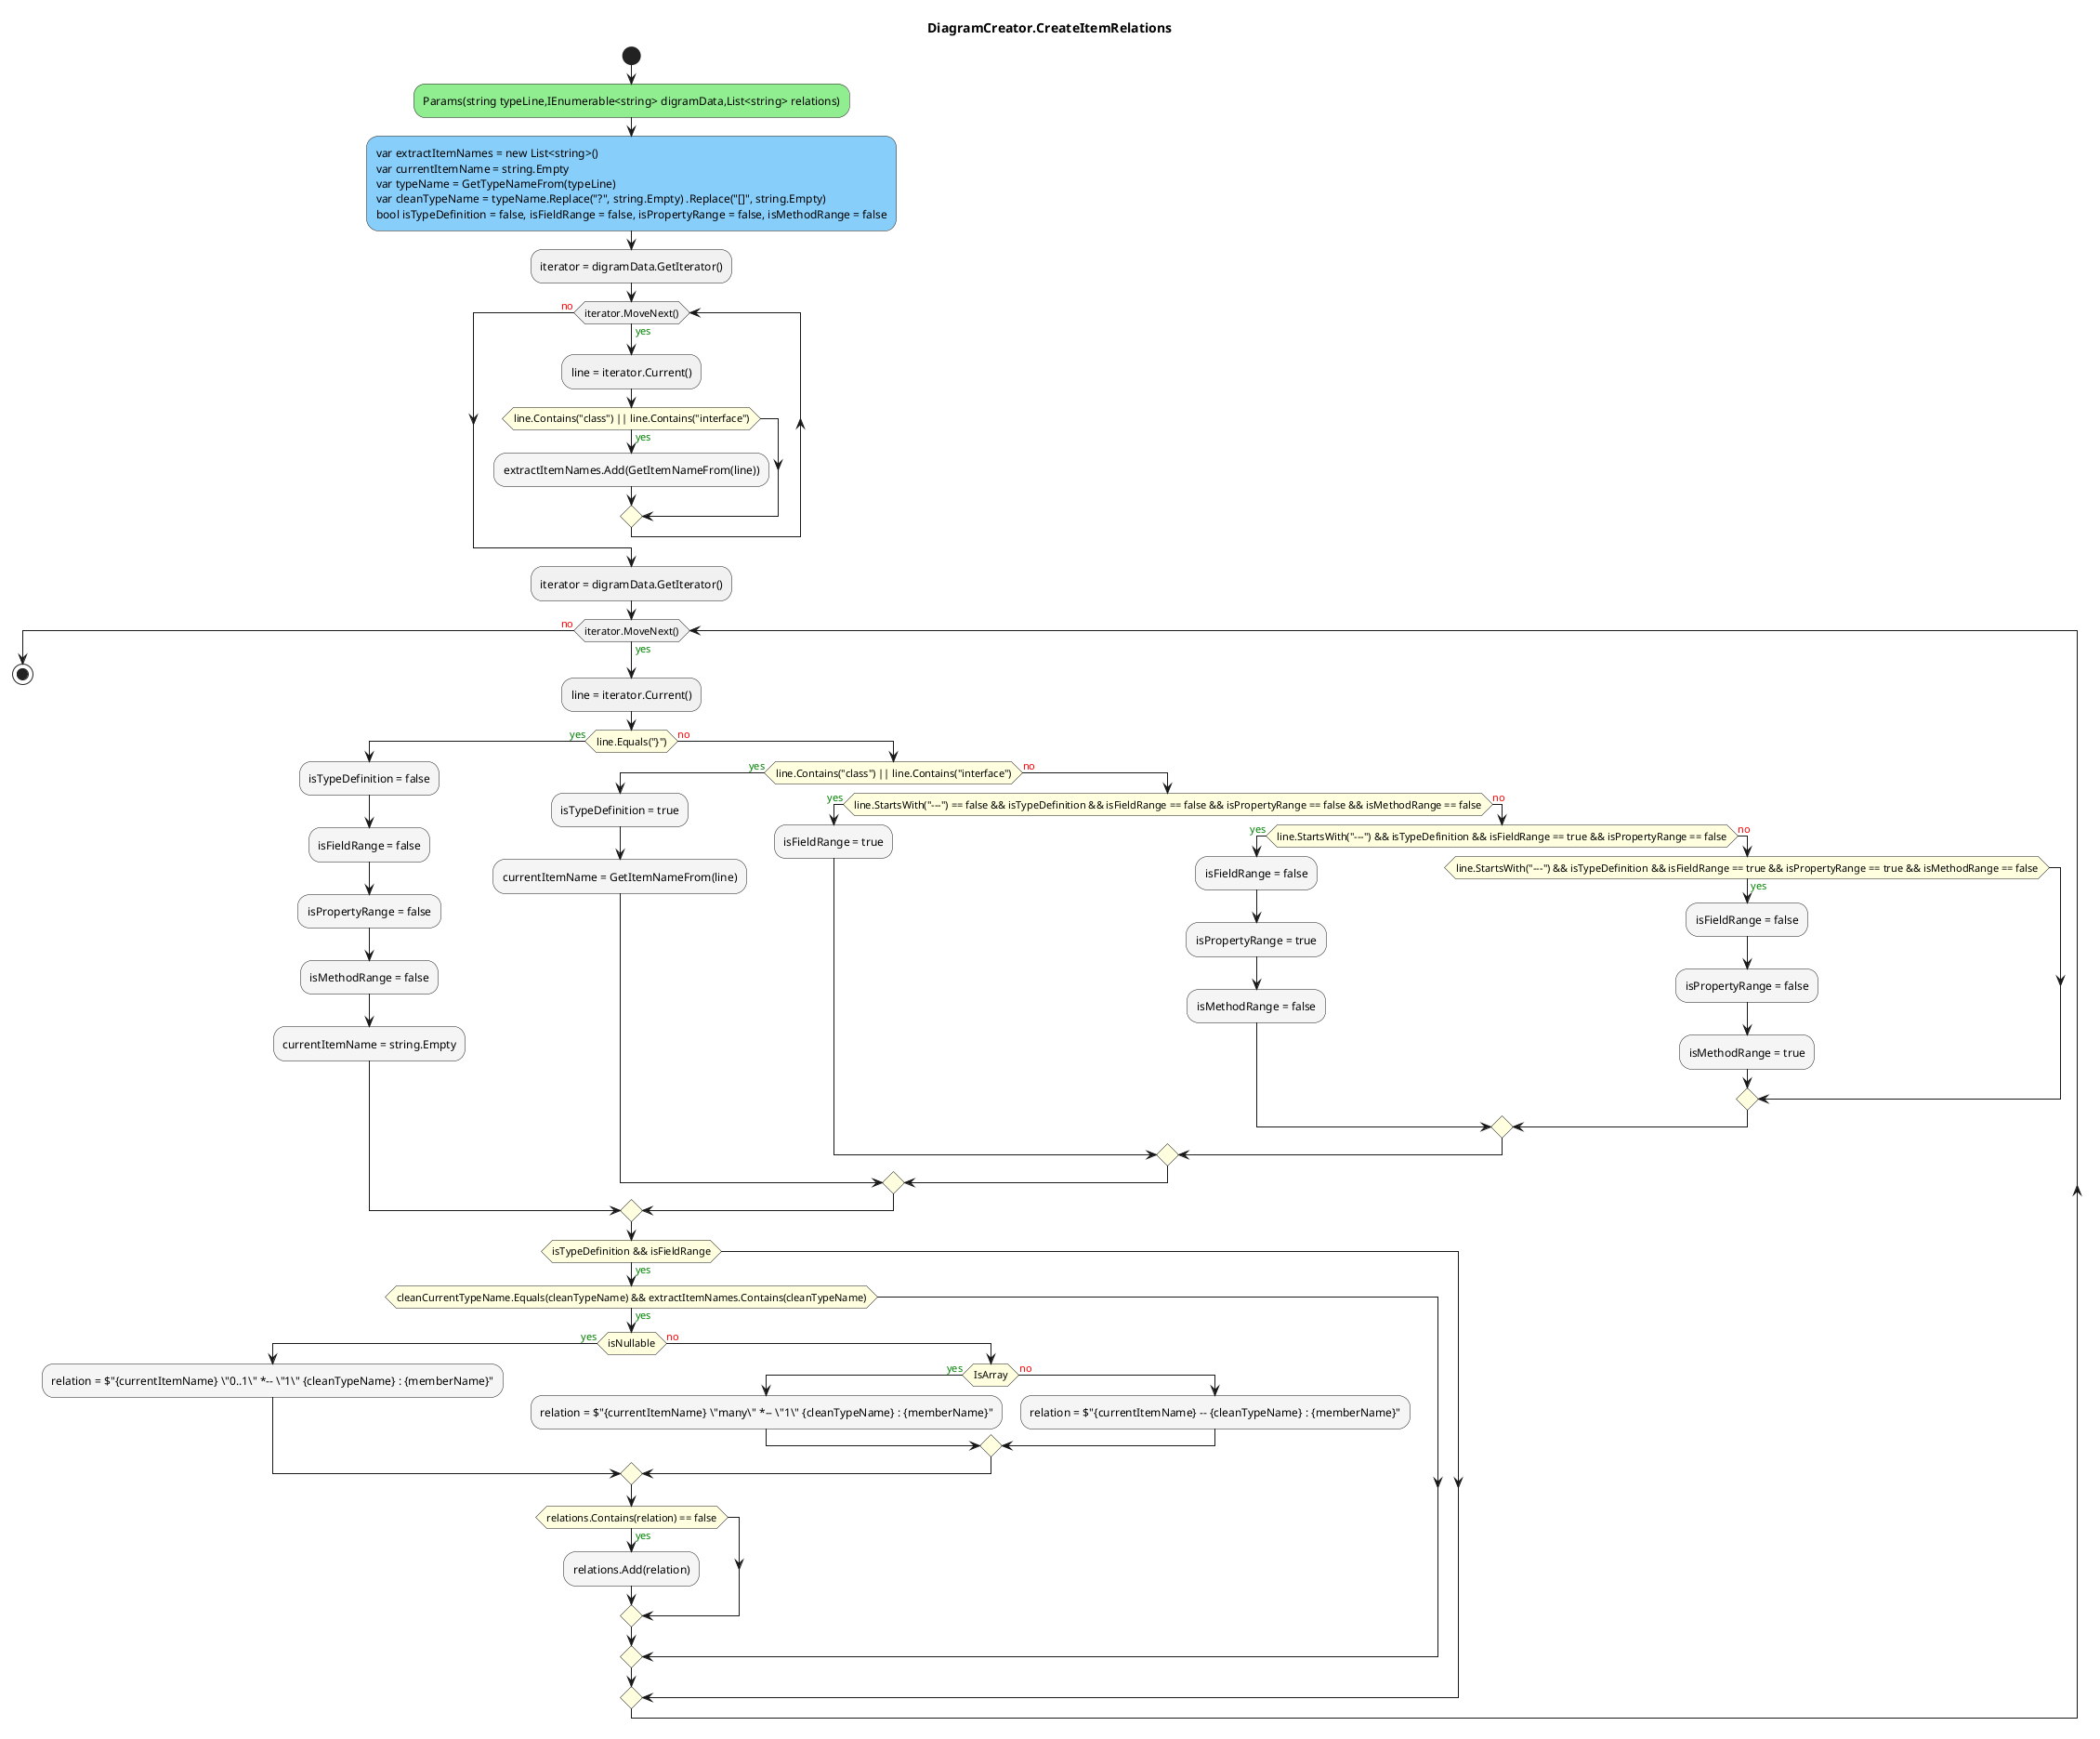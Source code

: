@startuml DiagramCreator.CreateItemRelations
title DiagramCreator.CreateItemRelations
start
#LightGreen:Params(string typeLine,IEnumerable<string> digramData,List<string> relations);
#LightSkyBlue:var extractItemNames = new List<string>()\nvar currentItemName = string.Empty\nvar typeName = GetTypeNameFrom(typeLine)\nvar cleanTypeName = typeName.Replace("?", string.Empty) .Replace("[]", string.Empty)\nbool isTypeDefinition = false, isFieldRange = false, isPropertyRange = false, isMethodRange = false;
:iterator = digramData.GetIterator();
while (iterator.MoveNext()) is (<color:green>yes)
  :line = iterator.Current();
    #LightYellow:if (line.Contains("class") || line.Contains("interface")) then (<color:green>yes)
      #WhiteSmoke:extractItemNames.Add(GetItemNameFrom(line));
    endif
endwhile (<color:red>no)
:iterator = digramData.GetIterator();
while (iterator.MoveNext()) is (<color:green>yes)
  :line = iterator.Current();
    #LightYellow:if (line.Equals("}")) then (<color:green>yes)
      #WhiteSmoke:isTypeDefinition = false;
      #WhiteSmoke:isFieldRange = false;
      #WhiteSmoke:isPropertyRange = false;
      #WhiteSmoke:isMethodRange = false;
      #WhiteSmoke:currentItemName = string.Empty;
      else (<color:red>no)
        #LightYellow:if (line.Contains("class") || line.Contains("interface")) then (<color:green>yes)
          #WhiteSmoke:isTypeDefinition = true;
          #WhiteSmoke:currentItemName = GetItemNameFrom(line);
          else (<color:red>no)
            #LightYellow:if (line.StartsWith("---") == false && isTypeDefinition && isFieldRange == false && isPropertyRange == false && isMethodRange == false) then (<color:green>yes)
              #WhiteSmoke:isFieldRange = true;
              else (<color:red>no)
                #LightYellow:if (line.StartsWith("---") && isTypeDefinition && isFieldRange == true && isPropertyRange == false) then (<color:green>yes)
                  #WhiteSmoke:isFieldRange = false;
                  #WhiteSmoke:isPropertyRange = true;
                  #WhiteSmoke:isMethodRange = false;
                  else (<color:red>no)
                    #LightYellow:if (line.StartsWith("---") && isTypeDefinition && isFieldRange == true && isPropertyRange == true && isMethodRange == false) then (<color:green>yes)
                      #WhiteSmoke:isFieldRange = false;
                      #WhiteSmoke:isPropertyRange = false;
                      #WhiteSmoke:isMethodRange = true;
                    endif
                endif
            endif
        endif
    endif
    #LightYellow:if (isTypeDefinition && isFieldRange) then (<color:green>yes)
      #LightYellow:if (cleanCurrentTypeName.Equals(cleanTypeName) && extractItemNames.Contains(cleanTypeName)) then (<color:green>yes)
        #LightYellow:if (isNullable) then (<color:green>yes)
          #WhiteSmoke:relation = $"{currentItemName} \"0..1\" *-- \"1\" {cleanTypeName} : {memberName}";
          else (<color:red>no)
            #LightYellow:if (IsArray) then (<color:green>yes)
              #WhiteSmoke:relation = $"{currentItemName} \"many\" *-- \"1\" {cleanTypeName} : {memberName}";
              else (<color:red>no)
                #WhiteSmoke:relation = $"{currentItemName} -- {cleanTypeName} : {memberName}";
            endif
        endif
        #LightYellow:if (relations.Contains(relation) == false) then (<color:green>yes)
          #WhiteSmoke:relations.Add(relation);
        endif
      endif
    endif
endwhile (<color:red>no)
stop
@enduml
